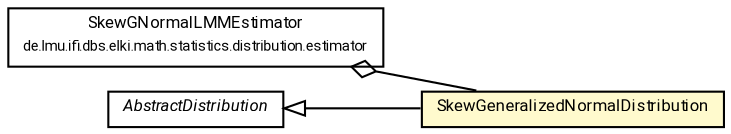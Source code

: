 #!/usr/local/bin/dot
#
# Class diagram 
# Generated by UMLGraph version R5_7_2-60-g0e99a6 (http://www.spinellis.gr/umlgraph/)
#

digraph G {
	graph [fontnames="svg"]
	edge [fontname="Roboto",fontsize=7,labelfontname="Roboto",labelfontsize=7,color="black"];
	node [fontname="Roboto",fontcolor="black",fontsize=8,shape=plaintext,margin=0,width=0,height=0];
	nodesep=0.15;
	ranksep=0.25;
	rankdir=LR;
	// de.lmu.ifi.dbs.elki.math.statistics.distribution.estimator.SkewGNormalLMMEstimator
	c9637618 [label=<<table title="de.lmu.ifi.dbs.elki.math.statistics.distribution.estimator.SkewGNormalLMMEstimator" border="0" cellborder="1" cellspacing="0" cellpadding="2" href="estimator/SkewGNormalLMMEstimator.html" target="_parent">
		<tr><td><table border="0" cellspacing="0" cellpadding="1">
		<tr><td align="center" balign="center"> <font face="Roboto">SkewGNormalLMMEstimator</font> </td></tr>
		<tr><td align="center" balign="center"> <font face="Roboto" point-size="7.0">de.lmu.ifi.dbs.elki.math.statistics.distribution.estimator</font> </td></tr>
		</table></td></tr>
		</table>>, URL="estimator/SkewGNormalLMMEstimator.html"];
	// de.lmu.ifi.dbs.elki.math.statistics.distribution.SkewGeneralizedNormalDistribution
	c9637747 [label=<<table title="de.lmu.ifi.dbs.elki.math.statistics.distribution.SkewGeneralizedNormalDistribution" border="0" cellborder="1" cellspacing="0" cellpadding="2" bgcolor="lemonChiffon" href="SkewGeneralizedNormalDistribution.html" target="_parent">
		<tr><td><table border="0" cellspacing="0" cellpadding="1">
		<tr><td align="center" balign="center"> <font face="Roboto">SkewGeneralizedNormalDistribution</font> </td></tr>
		</table></td></tr>
		</table>>, URL="SkewGeneralizedNormalDistribution.html"];
	// de.lmu.ifi.dbs.elki.math.statistics.distribution.AbstractDistribution
	c9637749 [label=<<table title="de.lmu.ifi.dbs.elki.math.statistics.distribution.AbstractDistribution" border="0" cellborder="1" cellspacing="0" cellpadding="2" href="AbstractDistribution.html" target="_parent">
		<tr><td><table border="0" cellspacing="0" cellpadding="1">
		<tr><td align="center" balign="center"> <font face="Roboto"><i>AbstractDistribution</i></font> </td></tr>
		</table></td></tr>
		</table>>, URL="AbstractDistribution.html"];
	// de.lmu.ifi.dbs.elki.math.statistics.distribution.estimator.SkewGNormalLMMEstimator has de.lmu.ifi.dbs.elki.math.statistics.distribution.SkewGeneralizedNormalDistribution
	c9637618 -> c9637747 [arrowhead=none,arrowtail=ediamond,dir=back,weight=4];
	// de.lmu.ifi.dbs.elki.math.statistics.distribution.SkewGeneralizedNormalDistribution extends de.lmu.ifi.dbs.elki.math.statistics.distribution.AbstractDistribution
	c9637749 -> c9637747 [arrowtail=empty,dir=back,weight=10];
}

